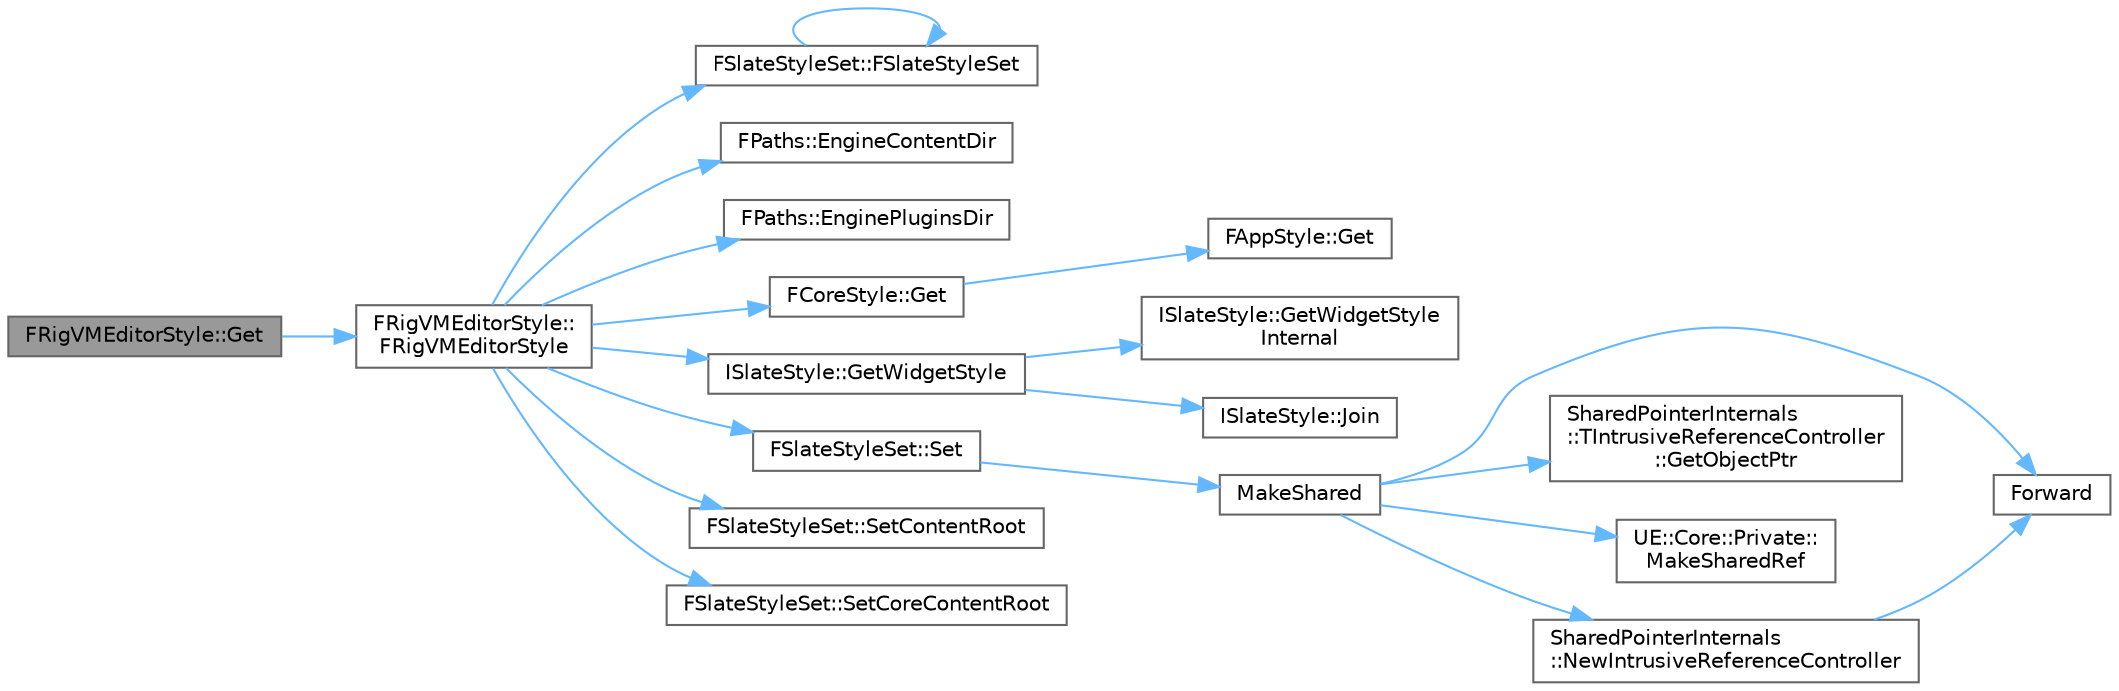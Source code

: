 digraph "FRigVMEditorStyle::Get"
{
 // INTERACTIVE_SVG=YES
 // LATEX_PDF_SIZE
  bgcolor="transparent";
  edge [fontname=Helvetica,fontsize=10,labelfontname=Helvetica,labelfontsize=10];
  node [fontname=Helvetica,fontsize=10,shape=box,height=0.2,width=0.4];
  rankdir="LR";
  Node1 [id="Node000001",label="FRigVMEditorStyle::Get",height=0.2,width=0.4,color="gray40", fillcolor="grey60", style="filled", fontcolor="black",tooltip=" "];
  Node1 -> Node2 [id="edge1_Node000001_Node000002",color="steelblue1",style="solid",tooltip=" "];
  Node2 [id="Node000002",label="FRigVMEditorStyle::\lFRigVMEditorStyle",height=0.2,width=0.4,color="grey40", fillcolor="white", style="filled",URL="$d5/d7f/classFRigVMEditorStyle.html#ae0b9aadfbdacffbdc7f706b7d25a7dd8",tooltip=" "];
  Node2 -> Node3 [id="edge2_Node000002_Node000003",color="steelblue1",style="solid",tooltip=" "];
  Node3 [id="Node000003",label="FSlateStyleSet::FSlateStyleSet",height=0.2,width=0.4,color="grey40", fillcolor="white", style="filled",URL="$da/d55/classFSlateStyleSet.html#a23e60cd2b66e4dfe9d6ddaf48fdd1d59",tooltip=" "];
  Node3 -> Node3 [id="edge3_Node000003_Node000003",color="steelblue1",style="solid",tooltip=" "];
  Node2 -> Node4 [id="edge4_Node000002_Node000004",color="steelblue1",style="solid",tooltip=" "];
  Node4 [id="Node000004",label="FPaths::EngineContentDir",height=0.2,width=0.4,color="grey40", fillcolor="white", style="filled",URL="$df/d4c/classFPaths.html#a73dfbb8ce339fd183dc4bc55bed3291a",tooltip="Returns the content directory of the \"core\" engine that can be shared across several games or across ..."];
  Node2 -> Node5 [id="edge5_Node000002_Node000005",color="steelblue1",style="solid",tooltip=" "];
  Node5 [id="Node000005",label="FPaths::EnginePluginsDir",height=0.2,width=0.4,color="grey40", fillcolor="white", style="filled",URL="$df/d4c/classFPaths.html#a22371c4b4088050dc9d7a6ed27cb6fd3",tooltip="Returns the plugins directory of the engine."];
  Node2 -> Node6 [id="edge6_Node000002_Node000006",color="steelblue1",style="solid",tooltip=" "];
  Node6 [id="Node000006",label="FCoreStyle::Get",height=0.2,width=0.4,color="grey40", fillcolor="white", style="filled",URL="$d5/d78/classFCoreStyle.html#ab91576dc3a6dbdc295e96e82a999c6f9",tooltip=" "];
  Node6 -> Node7 [id="edge7_Node000006_Node000007",color="steelblue1",style="solid",tooltip=" "];
  Node7 [id="Node000007",label="FAppStyle::Get",height=0.2,width=0.4,color="grey40", fillcolor="white", style="filled",URL="$d3/d1e/classFAppStyle.html#abf8a86ffff62afc3c225cf5553bf58ee",tooltip=" "];
  Node2 -> Node8 [id="edge8_Node000002_Node000008",color="steelblue1",style="solid",tooltip=" "];
  Node8 [id="Node000008",label="ISlateStyle::GetWidgetStyle",height=0.2,width=0.4,color="grey40", fillcolor="white", style="filled",URL="$dc/d4d/classISlateStyle.html#a84c5102a62dc12574d946355a984635c",tooltip="Locates a widget style of a specified type and name."];
  Node8 -> Node9 [id="edge9_Node000008_Node000009",color="steelblue1",style="solid",tooltip=" "];
  Node9 [id="Node000009",label="ISlateStyle::GetWidgetStyle\lInternal",height=0.2,width=0.4,color="grey40", fillcolor="white", style="filled",URL="$dc/d4d/classISlateStyle.html#a17d38ca7fe5862accbdac4b8f5b3055f",tooltip=" "];
  Node8 -> Node10 [id="edge10_Node000008_Node000010",color="steelblue1",style="solid",tooltip=" "];
  Node10 [id="Node000010",label="ISlateStyle::Join",height=0.2,width=0.4,color="grey40", fillcolor="white", style="filled",URL="$dc/d4d/classISlateStyle.html#a238977e6e7f1b7eb5b0fc2c33fc8b796",tooltip=" "];
  Node2 -> Node11 [id="edge11_Node000002_Node000011",color="steelblue1",style="solid",tooltip=" "];
  Node11 [id="Node000011",label="FSlateStyleSet::Set",height=0.2,width=0.4,color="grey40", fillcolor="white", style="filled",URL="$da/d55/classFSlateStyleSet.html#adf5a39863c540045d3e9463c52cd3aa2",tooltip=" "];
  Node11 -> Node12 [id="edge12_Node000011_Node000012",color="steelblue1",style="solid",tooltip=" "];
  Node12 [id="Node000012",label="MakeShared",height=0.2,width=0.4,color="grey40", fillcolor="white", style="filled",URL="$d2/d17/SharedPointer_8h.html#a263c00158120ebc1c5485f1201a6f34d",tooltip="MakeShared utility function."];
  Node12 -> Node13 [id="edge13_Node000012_Node000013",color="steelblue1",style="solid",tooltip=" "];
  Node13 [id="Node000013",label="Forward",height=0.2,width=0.4,color="grey40", fillcolor="white", style="filled",URL="$d4/d24/UnrealTemplate_8h.html#a68f280c1d561a8899a1e9e3ea8405d00",tooltip="Forward will cast a reference to an rvalue reference."];
  Node12 -> Node14 [id="edge14_Node000012_Node000014",color="steelblue1",style="solid",tooltip=" "];
  Node14 [id="Node000014",label="SharedPointerInternals\l::TIntrusiveReferenceController\l::GetObjectPtr",height=0.2,width=0.4,color="grey40", fillcolor="white", style="filled",URL="$d4/d0f/classSharedPointerInternals_1_1TIntrusiveReferenceController.html#abbed2fe02963777a4ec2fb6c2d619beb",tooltip=" "];
  Node12 -> Node15 [id="edge15_Node000012_Node000015",color="steelblue1",style="solid",tooltip=" "];
  Node15 [id="Node000015",label="UE::Core::Private::\lMakeSharedRef",height=0.2,width=0.4,color="grey40", fillcolor="white", style="filled",URL="$d1/de6/namespaceUE_1_1Core_1_1Private.html#aff81f6fda6cd780a91812bea83b7f9d1",tooltip=" "];
  Node12 -> Node16 [id="edge16_Node000012_Node000016",color="steelblue1",style="solid",tooltip=" "];
  Node16 [id="Node000016",label="SharedPointerInternals\l::NewIntrusiveReferenceController",height=0.2,width=0.4,color="grey40", fillcolor="white", style="filled",URL="$d5/d6a/namespaceSharedPointerInternals.html#a27870bf9f0653ce64eb0333857178446",tooltip="Creates an intrusive reference controller."];
  Node16 -> Node13 [id="edge17_Node000016_Node000013",color="steelblue1",style="solid",tooltip=" "];
  Node2 -> Node17 [id="edge18_Node000002_Node000017",color="steelblue1",style="solid",tooltip=" "];
  Node17 [id="Node000017",label="FSlateStyleSet::SetContentRoot",height=0.2,width=0.4,color="grey40", fillcolor="white", style="filled",URL="$da/d55/classFSlateStyleSet.html#a6778c5e05915df1557caa9819000caa0",tooltip=" "];
  Node2 -> Node18 [id="edge19_Node000002_Node000018",color="steelblue1",style="solid",tooltip=" "];
  Node18 [id="Node000018",label="FSlateStyleSet::SetCoreContentRoot",height=0.2,width=0.4,color="grey40", fillcolor="white", style="filled",URL="$da/d55/classFSlateStyleSet.html#ad8156ecc14f60423f0171e03028a069a",tooltip=" "];
}
